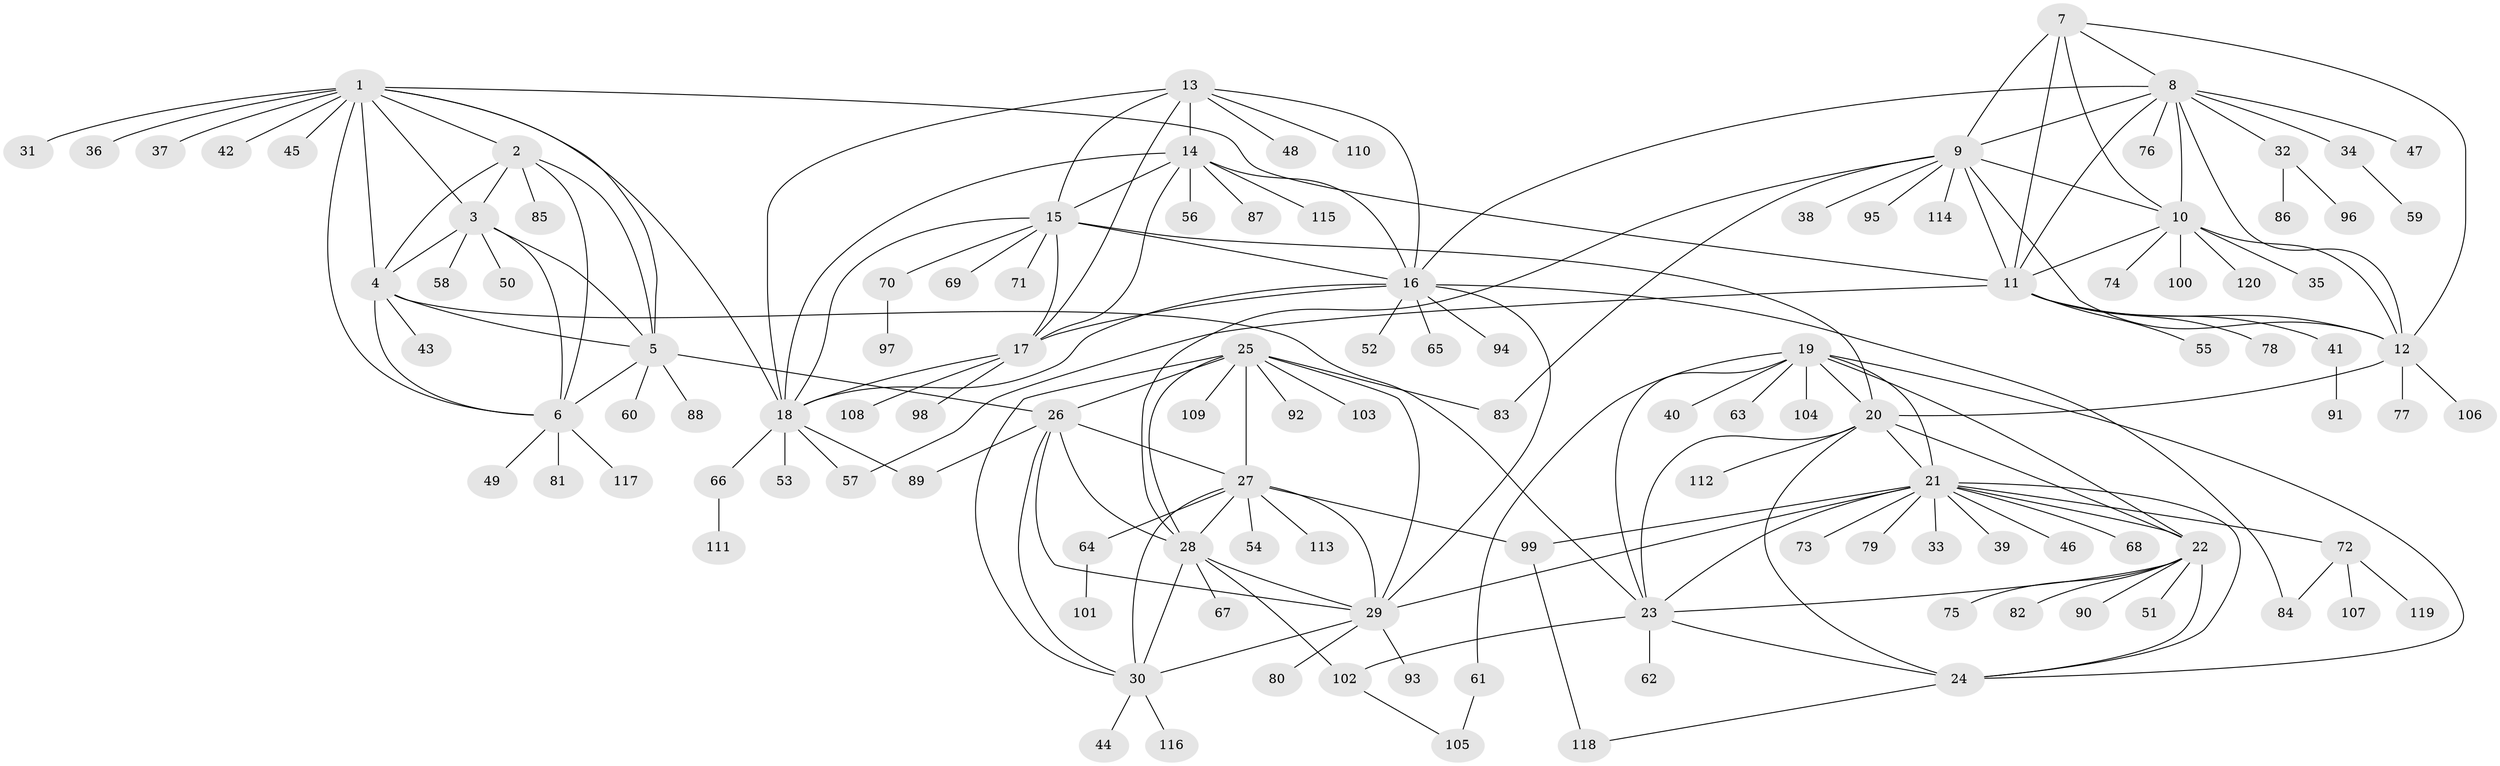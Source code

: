 // coarse degree distribution, {11: 0.011627906976744186, 5: 0.023255813953488372, 6: 0.09302325581395349, 7: 0.08139534883720931, 9: 0.046511627906976744, 8: 0.06976744186046512, 10: 0.011627906976744186, 13: 0.011627906976744186, 1: 0.5, 2: 0.11627906976744186, 4: 0.011627906976744186, 3: 0.023255813953488372}
// Generated by graph-tools (version 1.1) at 2025/52/03/04/25 22:52:15]
// undirected, 120 vertices, 183 edges
graph export_dot {
  node [color=gray90,style=filled];
  1;
  2;
  3;
  4;
  5;
  6;
  7;
  8;
  9;
  10;
  11;
  12;
  13;
  14;
  15;
  16;
  17;
  18;
  19;
  20;
  21;
  22;
  23;
  24;
  25;
  26;
  27;
  28;
  29;
  30;
  31;
  32;
  33;
  34;
  35;
  36;
  37;
  38;
  39;
  40;
  41;
  42;
  43;
  44;
  45;
  46;
  47;
  48;
  49;
  50;
  51;
  52;
  53;
  54;
  55;
  56;
  57;
  58;
  59;
  60;
  61;
  62;
  63;
  64;
  65;
  66;
  67;
  68;
  69;
  70;
  71;
  72;
  73;
  74;
  75;
  76;
  77;
  78;
  79;
  80;
  81;
  82;
  83;
  84;
  85;
  86;
  87;
  88;
  89;
  90;
  91;
  92;
  93;
  94;
  95;
  96;
  97;
  98;
  99;
  100;
  101;
  102;
  103;
  104;
  105;
  106;
  107;
  108;
  109;
  110;
  111;
  112;
  113;
  114;
  115;
  116;
  117;
  118;
  119;
  120;
  1 -- 2;
  1 -- 3;
  1 -- 4;
  1 -- 5;
  1 -- 6;
  1 -- 11;
  1 -- 18;
  1 -- 31;
  1 -- 36;
  1 -- 37;
  1 -- 42;
  1 -- 45;
  2 -- 3;
  2 -- 4;
  2 -- 5;
  2 -- 6;
  2 -- 85;
  3 -- 4;
  3 -- 5;
  3 -- 6;
  3 -- 50;
  3 -- 58;
  4 -- 5;
  4 -- 6;
  4 -- 23;
  4 -- 43;
  5 -- 6;
  5 -- 26;
  5 -- 60;
  5 -- 88;
  6 -- 49;
  6 -- 81;
  6 -- 117;
  7 -- 8;
  7 -- 9;
  7 -- 10;
  7 -- 11;
  7 -- 12;
  8 -- 9;
  8 -- 10;
  8 -- 11;
  8 -- 12;
  8 -- 16;
  8 -- 32;
  8 -- 34;
  8 -- 47;
  8 -- 76;
  9 -- 10;
  9 -- 11;
  9 -- 12;
  9 -- 28;
  9 -- 38;
  9 -- 83;
  9 -- 95;
  9 -- 114;
  10 -- 11;
  10 -- 12;
  10 -- 35;
  10 -- 74;
  10 -- 100;
  10 -- 120;
  11 -- 12;
  11 -- 41;
  11 -- 55;
  11 -- 57;
  11 -- 78;
  12 -- 20;
  12 -- 77;
  12 -- 106;
  13 -- 14;
  13 -- 15;
  13 -- 16;
  13 -- 17;
  13 -- 18;
  13 -- 48;
  13 -- 110;
  14 -- 15;
  14 -- 16;
  14 -- 17;
  14 -- 18;
  14 -- 56;
  14 -- 87;
  14 -- 115;
  15 -- 16;
  15 -- 17;
  15 -- 18;
  15 -- 20;
  15 -- 69;
  15 -- 70;
  15 -- 71;
  16 -- 17;
  16 -- 18;
  16 -- 29;
  16 -- 52;
  16 -- 65;
  16 -- 84;
  16 -- 94;
  17 -- 18;
  17 -- 98;
  17 -- 108;
  18 -- 53;
  18 -- 57;
  18 -- 66;
  18 -- 89;
  19 -- 20;
  19 -- 21;
  19 -- 22;
  19 -- 23;
  19 -- 24;
  19 -- 40;
  19 -- 61;
  19 -- 63;
  19 -- 104;
  20 -- 21;
  20 -- 22;
  20 -- 23;
  20 -- 24;
  20 -- 112;
  21 -- 22;
  21 -- 23;
  21 -- 24;
  21 -- 29;
  21 -- 33;
  21 -- 39;
  21 -- 46;
  21 -- 68;
  21 -- 72;
  21 -- 73;
  21 -- 79;
  21 -- 99;
  22 -- 23;
  22 -- 24;
  22 -- 51;
  22 -- 75;
  22 -- 82;
  22 -- 90;
  23 -- 24;
  23 -- 62;
  23 -- 102;
  24 -- 118;
  25 -- 26;
  25 -- 27;
  25 -- 28;
  25 -- 29;
  25 -- 30;
  25 -- 83;
  25 -- 92;
  25 -- 103;
  25 -- 109;
  26 -- 27;
  26 -- 28;
  26 -- 29;
  26 -- 30;
  26 -- 89;
  27 -- 28;
  27 -- 29;
  27 -- 30;
  27 -- 54;
  27 -- 64;
  27 -- 99;
  27 -- 113;
  28 -- 29;
  28 -- 30;
  28 -- 67;
  28 -- 102;
  29 -- 30;
  29 -- 80;
  29 -- 93;
  30 -- 44;
  30 -- 116;
  32 -- 86;
  32 -- 96;
  34 -- 59;
  41 -- 91;
  61 -- 105;
  64 -- 101;
  66 -- 111;
  70 -- 97;
  72 -- 84;
  72 -- 107;
  72 -- 119;
  99 -- 118;
  102 -- 105;
}
